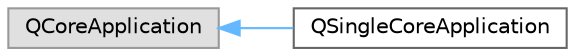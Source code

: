 digraph "类继承关系图"
{
 // LATEX_PDF_SIZE
  bgcolor="transparent";
  edge [fontname=Helvetica,fontsize=10,labelfontname=Helvetica,labelfontsize=10];
  node [fontname=Helvetica,fontsize=10,shape=box,height=0.2,width=0.4];
  rankdir="LR";
  Node0 [id="Node000000",label="QCoreApplication",height=0.2,width=0.4,color="grey60", fillcolor="#E0E0E0", style="filled",tooltip=" "];
  Node0 -> Node1 [id="edge300_Node000000_Node000001",dir="back",color="steelblue1",style="solid",tooltip=" "];
  Node1 [id="Node000001",label="QSingleCoreApplication",height=0.2,width=0.4,color="grey40", fillcolor="white", style="filled",URL="$class_q_single_core_application.html",tooltip="单实例核心应用程序类，继承自 QCoreApplication"];
}
